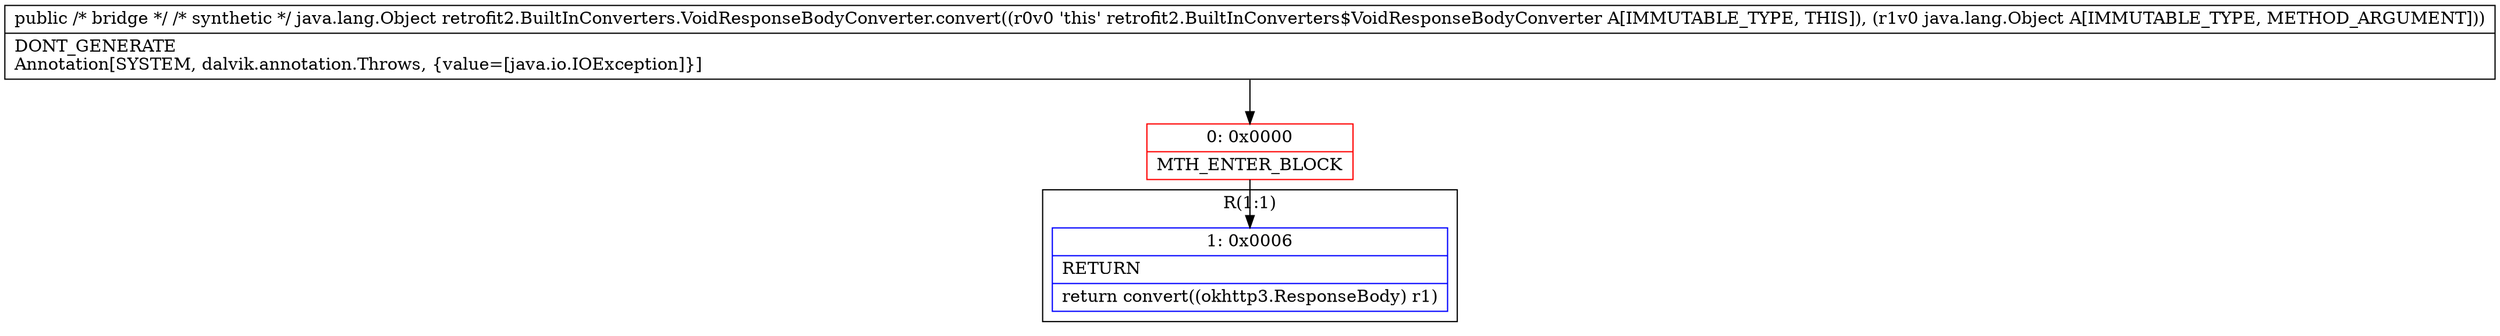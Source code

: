 digraph "CFG forretrofit2.BuiltInConverters.VoidResponseBodyConverter.convert(Ljava\/lang\/Object;)Ljava\/lang\/Object;" {
subgraph cluster_Region_1734783961 {
label = "R(1:1)";
node [shape=record,color=blue];
Node_1 [shape=record,label="{1\:\ 0x0006|RETURN\l|return convert((okhttp3.ResponseBody) r1)\l}"];
}
Node_0 [shape=record,color=red,label="{0\:\ 0x0000|MTH_ENTER_BLOCK\l}"];
MethodNode[shape=record,label="{public \/* bridge *\/ \/* synthetic *\/ java.lang.Object retrofit2.BuiltInConverters.VoidResponseBodyConverter.convert((r0v0 'this' retrofit2.BuiltInConverters$VoidResponseBodyConverter A[IMMUTABLE_TYPE, THIS]), (r1v0 java.lang.Object A[IMMUTABLE_TYPE, METHOD_ARGUMENT]))  | DONT_GENERATE\lAnnotation[SYSTEM, dalvik.annotation.Throws, \{value=[java.io.IOException]\}]\l}"];
MethodNode -> Node_0;
Node_0 -> Node_1;
}

